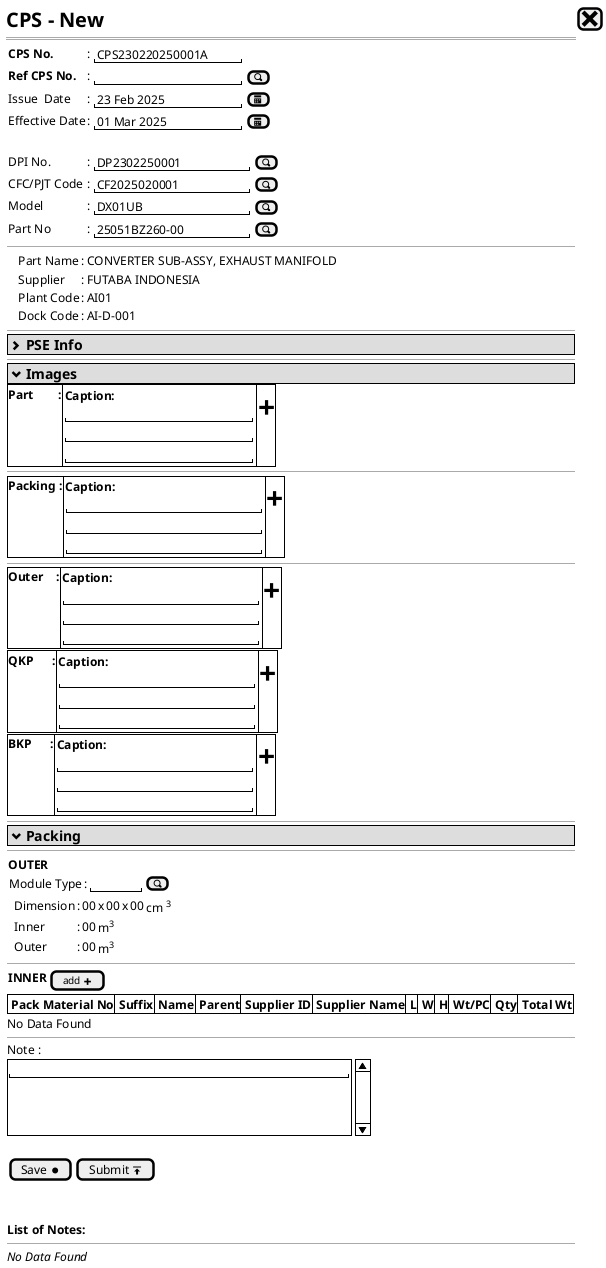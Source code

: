 @startuml
@startsalt
{
  <b><size:20>CPS - New |[<size:25><&x>]|*
  ==
  {
    {
      <b>CPS No.      |: {|" CPS230220250001A "|}
      <b>Ref CPS No.  |: {|"                  "| [<&magnifying-glass>]}|*
      Issue  Date     |: {|" 23 Feb 2025      "| [<&calendar>]|}
      Effective Date  |: {|" 01 Mar 2025      "| [<&calendar>]|}
      .
      DPI No.        |: {|" DP2302250001      "| [<&magnifying-glass>]}|*
      CFC/PJT Code   |: {|" CF2025020001      "| [<&magnifying-glass>]}
      Model          |: {|" DX01UB            "| [<&magnifying-glass>]}
      Part No        |: {|" 25051BZ260-00     "| [<&magnifying-glass>]}
    }
    --
    {
      .|.|Part Name   |: | CONVERTER SUB-ASSY, EXHAUST MANIFOLD        |*
      .|.|Supplier    |: | FUTABA INDONESIA    |*
      .|.|Plant Code  |: | AI01                |*
      .|.|Dock Code   |: | AI-D-001            |*

    }
    --
    {*
      <b><size:14> <&chevron-right> PSE Info
    }
    --
    {*
      <b><size:14> <&chevron-bottom> Images
    }
    {#
      |<b>Part        :|{ 
        <b>Caption: 
        "                       "
        "                       "
        "                       "
      }|<size:30><b>+|*
    }
    --
    {#
      |<b>Packing : |{ 
        <b>Caption: 
        "                        "
        "                        "
        "                        "
      }|<size:30><b>+|*
    }
    --
    {#
      |<b>Outer    : |{ 
        <b>Caption: 
        "                        "
        "                        "
        "                        "
      }|<size:30><b>+|*
    }
    {#
      |<b>QKP      : |{ 
        <b>Caption: 
        "                        "
        "                        "
        "                        "
      }|<size:30><b>+|*
    }
    {#
      |<b>BKP      : |{ 
        <b>Caption: 
        "                        "
        "                        "
        "                        "
      }|<size:30><b>+|*
    }
    --    
    {*
      <b><size:14> <&chevron-bottom> Packing
    }
    --
    {
      <b>OUTER
      { Module Type     |: |"      " | [<&magnifying-glass>] | }*  
      {
        .| Dimension     |: | 00 | x | 00 | x | 00 | cm <sup>3</sup> |*
        .| Inner         |: | 00 | m<sup>3</sup>                      |*
        .| Outer         |: | 00 | m<sup>3</sup>                      |*
      }
    }
    --
    {
      |<b>INNER   | [<size:10>add <&plus>] |*
    }
    {#
      |<b> Pack Material No     |<b> Suffix |<b> Name      |<b> Parent    |<b> Supplier ID |<b> Supplier Name |<b> L  |<b> W  |<b> H  |<b> Wt/PC |<b> Qty |<b> Total Wt |*
    }
    No Data Found
    --
    Note :
    {SI
      "                                          "
      .
      .
      .
    }
    .
    {[Save <&media-record>] | [Submit <&data-transfer-upload>]}
    .
    .
    <b>List of Notes:
    --
    <i>No Data Found 
  }
}
@endsalt
@enduml
